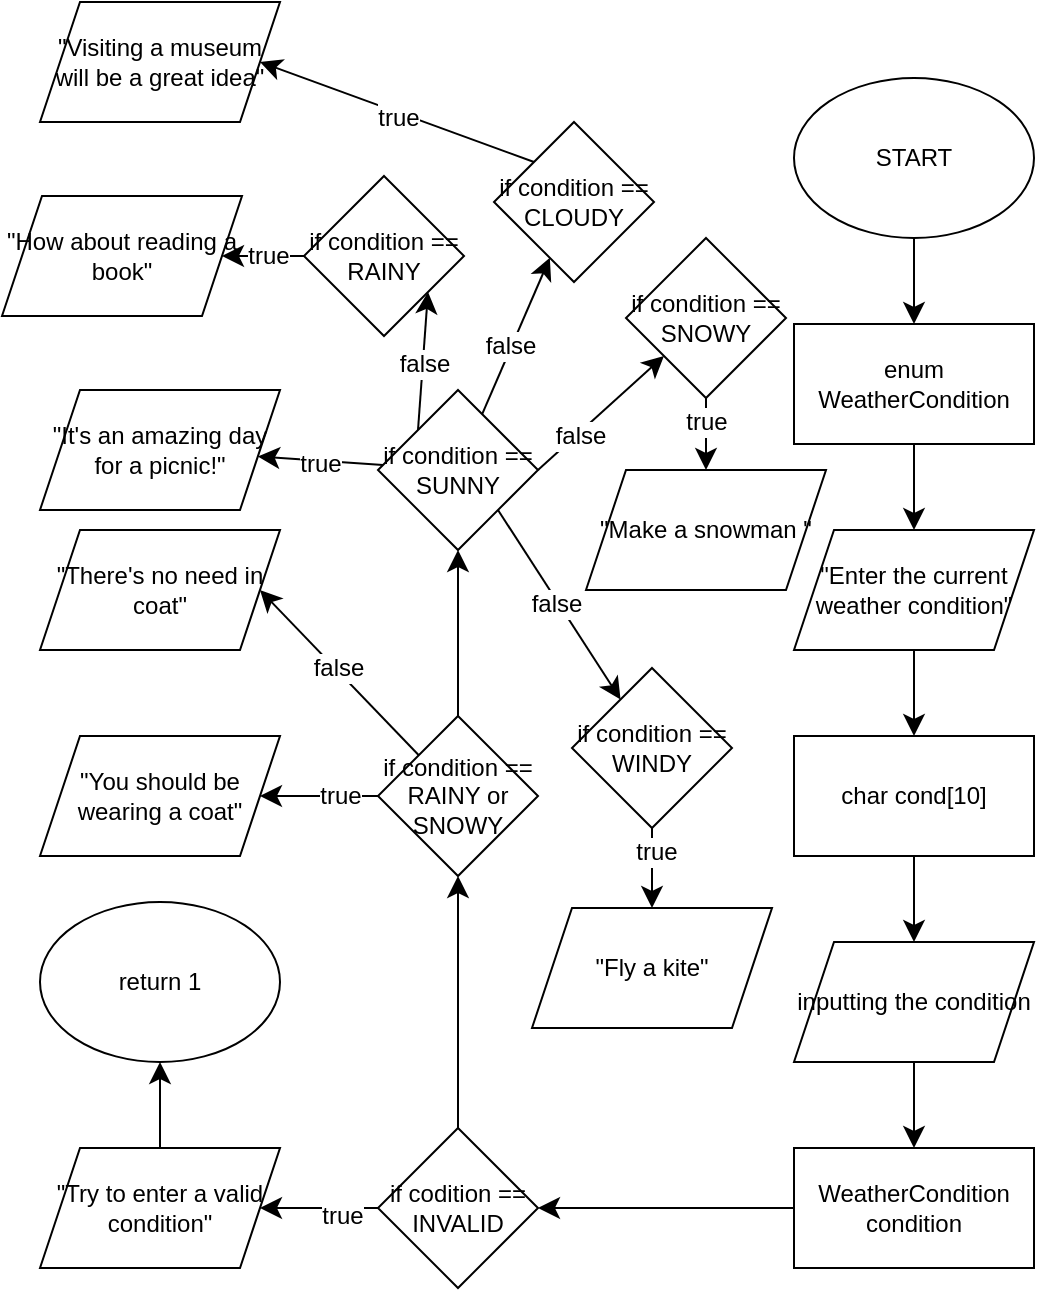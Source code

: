 <mxfile version="24.8.3" pages="3">
  <diagram name="int main1" id="Ml1eDHRP4N1iMofSCAlX">
    <mxGraphModel dx="951" dy="1074" grid="0" gridSize="10" guides="1" tooltips="1" connect="1" arrows="1" fold="1" page="0" pageScale="1" pageWidth="827" pageHeight="1169" math="0" shadow="0">
      <root>
        <mxCell id="0" />
        <mxCell id="1" parent="0" />
        <mxCell id="LgxNM3hIKTOUP9IM-5CU-5" value="" style="edgeStyle=none;curved=1;rounded=0;orthogonalLoop=1;jettySize=auto;html=1;fontSize=12;startSize=8;endSize=8;" edge="1" parent="1" source="LgxNM3hIKTOUP9IM-5CU-2" target="LgxNM3hIKTOUP9IM-5CU-4">
          <mxGeometry relative="1" as="geometry" />
        </mxCell>
        <mxCell id="LgxNM3hIKTOUP9IM-5CU-2" value="START" style="ellipse;whiteSpace=wrap;html=1;" vertex="1" parent="1">
          <mxGeometry x="148" y="-51" width="120" height="80" as="geometry" />
        </mxCell>
        <mxCell id="LgxNM3hIKTOUP9IM-5CU-9" value="" style="edgeStyle=none;curved=1;rounded=0;orthogonalLoop=1;jettySize=auto;html=1;fontSize=12;startSize=8;endSize=8;" edge="1" parent="1" source="LgxNM3hIKTOUP9IM-5CU-4" target="LgxNM3hIKTOUP9IM-5CU-8">
          <mxGeometry relative="1" as="geometry" />
        </mxCell>
        <mxCell id="LgxNM3hIKTOUP9IM-5CU-4" value="enum WeatherCondition" style="whiteSpace=wrap;html=1;" vertex="1" parent="1">
          <mxGeometry x="148" y="72" width="120" height="60" as="geometry" />
        </mxCell>
        <mxCell id="LgxNM3hIKTOUP9IM-5CU-11" value="" style="edgeStyle=none;curved=1;rounded=0;orthogonalLoop=1;jettySize=auto;html=1;fontSize=12;startSize=8;endSize=8;" edge="1" parent="1" source="LgxNM3hIKTOUP9IM-5CU-8" target="LgxNM3hIKTOUP9IM-5CU-10">
          <mxGeometry relative="1" as="geometry" />
        </mxCell>
        <mxCell id="LgxNM3hIKTOUP9IM-5CU-8" value="&quot;Enter the current weather condition&quot;" style="shape=parallelogram;perimeter=parallelogramPerimeter;whiteSpace=wrap;html=1;fixedSize=1;" vertex="1" parent="1">
          <mxGeometry x="148" y="175" width="120" height="60" as="geometry" />
        </mxCell>
        <mxCell id="LgxNM3hIKTOUP9IM-5CU-13" value="" style="edgeStyle=none;curved=1;rounded=0;orthogonalLoop=1;jettySize=auto;html=1;fontSize=12;startSize=8;endSize=8;" edge="1" parent="1" source="LgxNM3hIKTOUP9IM-5CU-10" target="LgxNM3hIKTOUP9IM-5CU-12">
          <mxGeometry relative="1" as="geometry" />
        </mxCell>
        <mxCell id="LgxNM3hIKTOUP9IM-5CU-10" value="char cond[10]" style="whiteSpace=wrap;html=1;" vertex="1" parent="1">
          <mxGeometry x="148" y="278" width="120" height="60" as="geometry" />
        </mxCell>
        <mxCell id="LgxNM3hIKTOUP9IM-5CU-15" value="" style="edgeStyle=none;curved=1;rounded=0;orthogonalLoop=1;jettySize=auto;html=1;fontSize=12;startSize=8;endSize=8;" edge="1" parent="1" source="LgxNM3hIKTOUP9IM-5CU-12" target="LgxNM3hIKTOUP9IM-5CU-14">
          <mxGeometry relative="1" as="geometry" />
        </mxCell>
        <mxCell id="LgxNM3hIKTOUP9IM-5CU-12" value="inputting the condition" style="shape=parallelogram;perimeter=parallelogramPerimeter;whiteSpace=wrap;html=1;fixedSize=1;" vertex="1" parent="1">
          <mxGeometry x="148" y="381" width="120" height="60" as="geometry" />
        </mxCell>
        <mxCell id="LgxNM3hIKTOUP9IM-5CU-17" value="" style="edgeStyle=none;curved=1;rounded=0;orthogonalLoop=1;jettySize=auto;html=1;fontSize=12;startSize=8;endSize=8;" edge="1" parent="1" source="LgxNM3hIKTOUP9IM-5CU-14" target="LgxNM3hIKTOUP9IM-5CU-16">
          <mxGeometry relative="1" as="geometry" />
        </mxCell>
        <mxCell id="LgxNM3hIKTOUP9IM-5CU-14" value="WeatherCondition condition" style="whiteSpace=wrap;html=1;" vertex="1" parent="1">
          <mxGeometry x="148" y="484" width="120" height="60" as="geometry" />
        </mxCell>
        <mxCell id="LgxNM3hIKTOUP9IM-5CU-19" value="" style="edgeStyle=none;curved=1;rounded=0;orthogonalLoop=1;jettySize=auto;html=1;fontSize=12;startSize=8;endSize=8;" edge="1" parent="1" source="LgxNM3hIKTOUP9IM-5CU-16" target="LgxNM3hIKTOUP9IM-5CU-18">
          <mxGeometry relative="1" as="geometry" />
        </mxCell>
        <mxCell id="LgxNM3hIKTOUP9IM-5CU-22" value="true" style="edgeLabel;html=1;align=center;verticalAlign=middle;resizable=0;points=[];fontSize=12;" vertex="1" connectable="0" parent="LgxNM3hIKTOUP9IM-5CU-19">
          <mxGeometry x="-0.383" y="4" relative="1" as="geometry">
            <mxPoint as="offset" />
          </mxGeometry>
        </mxCell>
        <mxCell id="LgxNM3hIKTOUP9IM-5CU-24" value="" style="edgeStyle=none;curved=1;rounded=0;orthogonalLoop=1;jettySize=auto;html=1;fontSize=12;startSize=8;endSize=8;" edge="1" parent="1" source="LgxNM3hIKTOUP9IM-5CU-16" target="LgxNM3hIKTOUP9IM-5CU-23">
          <mxGeometry relative="1" as="geometry" />
        </mxCell>
        <mxCell id="LgxNM3hIKTOUP9IM-5CU-16" value="if codition == INVALID" style="rhombus;whiteSpace=wrap;html=1;" vertex="1" parent="1">
          <mxGeometry x="-60" y="474" width="80" height="80" as="geometry" />
        </mxCell>
        <mxCell id="LgxNM3hIKTOUP9IM-5CU-21" style="edgeStyle=none;curved=1;rounded=0;orthogonalLoop=1;jettySize=auto;html=1;entryX=0.5;entryY=1;entryDx=0;entryDy=0;fontSize=12;startSize=8;endSize=8;" edge="1" parent="1" source="LgxNM3hIKTOUP9IM-5CU-18" target="LgxNM3hIKTOUP9IM-5CU-20">
          <mxGeometry relative="1" as="geometry" />
        </mxCell>
        <mxCell id="LgxNM3hIKTOUP9IM-5CU-18" value="&quot;Try to enter a valid condition&quot;" style="shape=parallelogram;perimeter=parallelogramPerimeter;whiteSpace=wrap;html=1;fixedSize=1;" vertex="1" parent="1">
          <mxGeometry x="-229" y="484" width="120" height="60" as="geometry" />
        </mxCell>
        <mxCell id="LgxNM3hIKTOUP9IM-5CU-20" value="return 1" style="ellipse;whiteSpace=wrap;html=1;" vertex="1" parent="1">
          <mxGeometry x="-229" y="361" width="120" height="80" as="geometry" />
        </mxCell>
        <mxCell id="LgxNM3hIKTOUP9IM-5CU-26" value="" style="edgeStyle=none;curved=1;rounded=0;orthogonalLoop=1;jettySize=auto;html=1;fontSize=12;startSize=8;endSize=8;" edge="1" parent="1" source="LgxNM3hIKTOUP9IM-5CU-23" target="LgxNM3hIKTOUP9IM-5CU-25">
          <mxGeometry relative="1" as="geometry" />
        </mxCell>
        <mxCell id="LgxNM3hIKTOUP9IM-5CU-27" value="true" style="edgeLabel;html=1;align=center;verticalAlign=middle;resizable=0;points=[];fontSize=12;" vertex="1" connectable="0" parent="LgxNM3hIKTOUP9IM-5CU-26">
          <mxGeometry x="-0.339" relative="1" as="geometry">
            <mxPoint as="offset" />
          </mxGeometry>
        </mxCell>
        <mxCell id="LgxNM3hIKTOUP9IM-5CU-32" value="" style="edgeStyle=none;curved=1;rounded=0;orthogonalLoop=1;jettySize=auto;html=1;fontSize=12;startSize=8;endSize=8;" edge="1" parent="1" source="LgxNM3hIKTOUP9IM-5CU-23" target="LgxNM3hIKTOUP9IM-5CU-31">
          <mxGeometry relative="1" as="geometry" />
        </mxCell>
        <mxCell id="LgxNM3hIKTOUP9IM-5CU-23" value="if condition == RAINY or SNOWY" style="rhombus;whiteSpace=wrap;html=1;" vertex="1" parent="1">
          <mxGeometry x="-60" y="268" width="80" height="80" as="geometry" />
        </mxCell>
        <mxCell id="LgxNM3hIKTOUP9IM-5CU-25" value="&quot;You should be wearing a coat&quot;" style="shape=parallelogram;perimeter=parallelogramPerimeter;whiteSpace=wrap;html=1;fixedSize=1;" vertex="1" parent="1">
          <mxGeometry x="-229" y="278" width="120" height="60" as="geometry" />
        </mxCell>
        <mxCell id="LgxNM3hIKTOUP9IM-5CU-28" value="" style="endArrow=classic;html=1;rounded=0;fontSize=12;startSize=8;endSize=8;curved=1;entryX=1;entryY=0.5;entryDx=0;entryDy=0;" edge="1" parent="1" source="LgxNM3hIKTOUP9IM-5CU-23" target="LgxNM3hIKTOUP9IM-5CU-29">
          <mxGeometry width="50" height="50" relative="1" as="geometry">
            <mxPoint x="2" y="266" as="sourcePoint" />
            <mxPoint x="-38" y="219" as="targetPoint" />
          </mxGeometry>
        </mxCell>
        <mxCell id="LgxNM3hIKTOUP9IM-5CU-30" value="false" style="edgeLabel;html=1;align=center;verticalAlign=middle;resizable=0;points=[];fontSize=12;" vertex="1" connectable="0" parent="LgxNM3hIKTOUP9IM-5CU-28">
          <mxGeometry x="0.037" y="-1" relative="1" as="geometry">
            <mxPoint as="offset" />
          </mxGeometry>
        </mxCell>
        <mxCell id="LgxNM3hIKTOUP9IM-5CU-29" value="&quot;There&#39;s no need in coat&quot;" style="shape=parallelogram;perimeter=parallelogramPerimeter;whiteSpace=wrap;html=1;fixedSize=1;" vertex="1" parent="1">
          <mxGeometry x="-229" y="175" width="120" height="60" as="geometry" />
        </mxCell>
        <mxCell id="LgxNM3hIKTOUP9IM-5CU-37" value="" style="edgeStyle=none;curved=1;rounded=0;orthogonalLoop=1;jettySize=auto;html=1;fontSize=12;startSize=8;endSize=8;" edge="1" parent="1" source="LgxNM3hIKTOUP9IM-5CU-31" target="LgxNM3hIKTOUP9IM-5CU-36">
          <mxGeometry relative="1" as="geometry" />
        </mxCell>
        <mxCell id="LgxNM3hIKTOUP9IM-5CU-38" value="true" style="edgeLabel;html=1;align=center;verticalAlign=middle;resizable=0;points=[];fontSize=12;" vertex="1" connectable="0" parent="LgxNM3hIKTOUP9IM-5CU-37">
          <mxGeometry x="0.017" y="1" relative="1" as="geometry">
            <mxPoint as="offset" />
          </mxGeometry>
        </mxCell>
        <mxCell id="LgxNM3hIKTOUP9IM-5CU-48" value="" style="edgeStyle=none;curved=1;rounded=0;orthogonalLoop=1;jettySize=auto;html=1;fontSize=12;startSize=8;endSize=8;" edge="1" parent="1" source="LgxNM3hIKTOUP9IM-5CU-31" target="LgxNM3hIKTOUP9IM-5CU-47">
          <mxGeometry relative="1" as="geometry" />
        </mxCell>
        <mxCell id="LgxNM3hIKTOUP9IM-5CU-49" value="false" style="edgeLabel;html=1;align=center;verticalAlign=middle;resizable=0;points=[];fontSize=12;" vertex="1" connectable="0" parent="LgxNM3hIKTOUP9IM-5CU-48">
          <mxGeometry x="-0.14" y="1" relative="1" as="geometry">
            <mxPoint as="offset" />
          </mxGeometry>
        </mxCell>
        <mxCell id="LgxNM3hIKTOUP9IM-5CU-54" style="edgeStyle=none;curved=1;rounded=0;orthogonalLoop=1;jettySize=auto;html=1;exitX=1;exitY=0.5;exitDx=0;exitDy=0;fontSize=12;startSize=8;endSize=8;" edge="1" parent="1" source="LgxNM3hIKTOUP9IM-5CU-31" target="LgxNM3hIKTOUP9IM-5CU-55">
          <mxGeometry relative="1" as="geometry">
            <mxPoint x="100.478" y="159.478" as="targetPoint" />
          </mxGeometry>
        </mxCell>
        <mxCell id="LgxNM3hIKTOUP9IM-5CU-56" value="false" style="edgeLabel;html=1;align=center;verticalAlign=middle;resizable=0;points=[];fontSize=12;" vertex="1" connectable="0" parent="LgxNM3hIKTOUP9IM-5CU-54">
          <mxGeometry x="-0.354" y="-1" relative="1" as="geometry">
            <mxPoint as="offset" />
          </mxGeometry>
        </mxCell>
        <mxCell id="LgxNM3hIKTOUP9IM-5CU-60" style="edgeStyle=none;curved=1;rounded=0;orthogonalLoop=1;jettySize=auto;html=1;exitX=1;exitY=1;exitDx=0;exitDy=0;fontSize=12;startSize=8;endSize=8;" edge="1" parent="1" source="LgxNM3hIKTOUP9IM-5CU-31" target="LgxNM3hIKTOUP9IM-5CU-62">
          <mxGeometry relative="1" as="geometry">
            <mxPoint x="51.667" y="250.667" as="targetPoint" />
          </mxGeometry>
        </mxCell>
        <mxCell id="LgxNM3hIKTOUP9IM-5CU-61" value="false" style="edgeLabel;html=1;align=center;verticalAlign=middle;resizable=0;points=[];fontSize=12;" vertex="1" connectable="0" parent="LgxNM3hIKTOUP9IM-5CU-60">
          <mxGeometry x="-0.026" y="-1" relative="1" as="geometry">
            <mxPoint as="offset" />
          </mxGeometry>
        </mxCell>
        <mxCell id="LgxNM3hIKTOUP9IM-5CU-31" value="if condition == SUNNY" style="rhombus;whiteSpace=wrap;html=1;" vertex="1" parent="1">
          <mxGeometry x="-60" y="105" width="80" height="80" as="geometry" />
        </mxCell>
        <mxCell id="LgxNM3hIKTOUP9IM-5CU-36" value="&quot;It&#39;s an amazing day for a picnic!&quot;" style="shape=parallelogram;perimeter=parallelogramPerimeter;whiteSpace=wrap;html=1;fixedSize=1;" vertex="1" parent="1">
          <mxGeometry x="-229" y="105" width="120" height="60" as="geometry" />
        </mxCell>
        <mxCell id="LgxNM3hIKTOUP9IM-5CU-39" value="" style="endArrow=classic;html=1;rounded=0;fontSize=12;startSize=8;endSize=8;curved=1;exitX=0;exitY=0;exitDx=0;exitDy=0;" edge="1" parent="1" source="LgxNM3hIKTOUP9IM-5CU-31">
          <mxGeometry width="50" height="50" relative="1" as="geometry">
            <mxPoint x="-23" y="100" as="sourcePoint" />
            <mxPoint x="-35" y="56" as="targetPoint" />
          </mxGeometry>
        </mxCell>
        <mxCell id="LgxNM3hIKTOUP9IM-5CU-40" value="false" style="edgeLabel;html=1;align=center;verticalAlign=middle;resizable=0;points=[];fontSize=12;" vertex="1" connectable="0" parent="LgxNM3hIKTOUP9IM-5CU-39">
          <mxGeometry x="-0.041" relative="1" as="geometry">
            <mxPoint as="offset" />
          </mxGeometry>
        </mxCell>
        <mxCell id="LgxNM3hIKTOUP9IM-5CU-43" value="" style="edgeStyle=none;curved=1;rounded=0;orthogonalLoop=1;jettySize=auto;html=1;fontSize=12;startSize=8;endSize=8;" edge="1" parent="1" source="LgxNM3hIKTOUP9IM-5CU-41" target="LgxNM3hIKTOUP9IM-5CU-42">
          <mxGeometry relative="1" as="geometry" />
        </mxCell>
        <mxCell id="LgxNM3hIKTOUP9IM-5CU-44" value="true" style="edgeLabel;html=1;align=center;verticalAlign=middle;resizable=0;points=[];fontSize=12;" vertex="1" connectable="0" parent="LgxNM3hIKTOUP9IM-5CU-43">
          <mxGeometry x="-0.1" relative="1" as="geometry">
            <mxPoint as="offset" />
          </mxGeometry>
        </mxCell>
        <mxCell id="LgxNM3hIKTOUP9IM-5CU-41" value="if condition == RAINY" style="rhombus;whiteSpace=wrap;html=1;" vertex="1" parent="1">
          <mxGeometry x="-97" y="-2" width="80" height="80" as="geometry" />
        </mxCell>
        <mxCell id="LgxNM3hIKTOUP9IM-5CU-42" value="&quot;How about reading a book&quot;" style="shape=parallelogram;perimeter=parallelogramPerimeter;whiteSpace=wrap;html=1;fixedSize=1;" vertex="1" parent="1">
          <mxGeometry x="-248" y="8" width="120" height="60" as="geometry" />
        </mxCell>
        <mxCell id="LgxNM3hIKTOUP9IM-5CU-51" style="edgeStyle=none;curved=1;rounded=0;orthogonalLoop=1;jettySize=auto;html=1;exitX=0;exitY=0;exitDx=0;exitDy=0;fontSize=12;startSize=8;endSize=8;entryX=1;entryY=0.5;entryDx=0;entryDy=0;" edge="1" parent="1" source="LgxNM3hIKTOUP9IM-5CU-47" target="LgxNM3hIKTOUP9IM-5CU-52">
          <mxGeometry relative="1" as="geometry">
            <mxPoint x="-42" y="-36" as="targetPoint" />
          </mxGeometry>
        </mxCell>
        <mxCell id="LgxNM3hIKTOUP9IM-5CU-53" value="true" style="edgeLabel;html=1;align=center;verticalAlign=middle;resizable=0;points=[];fontSize=12;" vertex="1" connectable="0" parent="LgxNM3hIKTOUP9IM-5CU-51">
          <mxGeometry x="-0.021" y="2" relative="1" as="geometry">
            <mxPoint as="offset" />
          </mxGeometry>
        </mxCell>
        <mxCell id="LgxNM3hIKTOUP9IM-5CU-47" value="if condition == CLOUDY" style="rhombus;whiteSpace=wrap;html=1;" vertex="1" parent="1">
          <mxGeometry x="-2" y="-29" width="80" height="80" as="geometry" />
        </mxCell>
        <mxCell id="LgxNM3hIKTOUP9IM-5CU-52" value="&quot;Visiting a museum will be a great idea&quot;" style="shape=parallelogram;perimeter=parallelogramPerimeter;whiteSpace=wrap;html=1;fixedSize=1;" vertex="1" parent="1">
          <mxGeometry x="-229" y="-89" width="120" height="60" as="geometry" />
        </mxCell>
        <mxCell id="LgxNM3hIKTOUP9IM-5CU-58" value="" style="edgeStyle=none;curved=1;rounded=0;orthogonalLoop=1;jettySize=auto;html=1;fontSize=12;startSize=8;endSize=8;" edge="1" parent="1" source="LgxNM3hIKTOUP9IM-5CU-55" target="LgxNM3hIKTOUP9IM-5CU-57">
          <mxGeometry relative="1" as="geometry" />
        </mxCell>
        <mxCell id="LgxNM3hIKTOUP9IM-5CU-59" value="true" style="edgeLabel;html=1;align=center;verticalAlign=middle;resizable=0;points=[];fontSize=12;" vertex="1" connectable="0" parent="LgxNM3hIKTOUP9IM-5CU-58">
          <mxGeometry x="-0.29" relative="1" as="geometry">
            <mxPoint y="-1" as="offset" />
          </mxGeometry>
        </mxCell>
        <mxCell id="LgxNM3hIKTOUP9IM-5CU-55" value="if condition == SNOWY" style="rhombus;whiteSpace=wrap;html=1;" vertex="1" parent="1">
          <mxGeometry x="63.998" y="28.998" width="80" height="80" as="geometry" />
        </mxCell>
        <mxCell id="LgxNM3hIKTOUP9IM-5CU-57" value="&quot;Make a snowman &quot;" style="shape=parallelogram;perimeter=parallelogramPerimeter;whiteSpace=wrap;html=1;fixedSize=1;" vertex="1" parent="1">
          <mxGeometry x="44" y="145" width="120" height="60" as="geometry" />
        </mxCell>
        <mxCell id="LgxNM3hIKTOUP9IM-5CU-64" value="" style="edgeStyle=none;curved=1;rounded=0;orthogonalLoop=1;jettySize=auto;html=1;fontSize=12;startSize=8;endSize=8;" edge="1" parent="1" source="LgxNM3hIKTOUP9IM-5CU-62" target="LgxNM3hIKTOUP9IM-5CU-63">
          <mxGeometry relative="1" as="geometry" />
        </mxCell>
        <mxCell id="LgxNM3hIKTOUP9IM-5CU-65" value="true" style="edgeLabel;html=1;align=center;verticalAlign=middle;resizable=0;points=[];fontSize=12;" vertex="1" connectable="0" parent="LgxNM3hIKTOUP9IM-5CU-64">
          <mxGeometry x="-0.389" y="2" relative="1" as="geometry">
            <mxPoint as="offset" />
          </mxGeometry>
        </mxCell>
        <mxCell id="LgxNM3hIKTOUP9IM-5CU-62" value="if condition == WINDY" style="rhombus;whiteSpace=wrap;html=1;" vertex="1" parent="1">
          <mxGeometry x="36.997" y="243.997" width="80" height="80" as="geometry" />
        </mxCell>
        <mxCell id="LgxNM3hIKTOUP9IM-5CU-63" value="&quot;Fly a kite&quot;" style="shape=parallelogram;perimeter=parallelogramPerimeter;whiteSpace=wrap;html=1;fixedSize=1;" vertex="1" parent="1">
          <mxGeometry x="17" y="364" width="120" height="60" as="geometry" />
        </mxCell>
      </root>
    </mxGraphModel>
  </diagram>
  <diagram id="S_R9ryk3znSde94RUHHi" name="int main2">
    <mxGraphModel dx="851" dy="952" grid="0" gridSize="10" guides="1" tooltips="1" connect="1" arrows="1" fold="1" page="0" pageScale="1" pageWidth="827" pageHeight="1169" math="0" shadow="0">
      <root>
        <mxCell id="0" />
        <mxCell id="1" parent="0" />
        <mxCell id="DrJaCnAZeiX6WNDmi2zU-3" value="" style="edgeStyle=none;curved=1;rounded=0;orthogonalLoop=1;jettySize=auto;html=1;fontSize=12;startSize=8;endSize=8;" edge="1" parent="1" source="DrJaCnAZeiX6WNDmi2zU-1" target="DrJaCnAZeiX6WNDmi2zU-2">
          <mxGeometry relative="1" as="geometry" />
        </mxCell>
        <mxCell id="DrJaCnAZeiX6WNDmi2zU-1" value="CONTINUE" style="ellipse;whiteSpace=wrap;html=1;" vertex="1" parent="1">
          <mxGeometry x="133" y="-64" width="120" height="80" as="geometry" />
        </mxCell>
        <mxCell id="DrJaCnAZeiX6WNDmi2zU-4" style="edgeStyle=none;curved=1;rounded=0;orthogonalLoop=1;jettySize=auto;html=1;exitX=0;exitY=0;exitDx=0;exitDy=0;fontSize=12;startSize=8;endSize=8;" edge="1" parent="1" source="DrJaCnAZeiX6WNDmi2zU-2">
          <mxGeometry relative="1" as="geometry">
            <mxPoint x="129.6" y="40.4" as="targetPoint" />
          </mxGeometry>
        </mxCell>
        <mxCell id="DrJaCnAZeiX6WNDmi2zU-6" value="SUNNY" style="edgeLabel;html=1;align=center;verticalAlign=middle;resizable=0;points=[];fontSize=12;" vertex="1" connectable="0" parent="DrJaCnAZeiX6WNDmi2zU-4">
          <mxGeometry x="-0.21" y="-2" relative="1" as="geometry">
            <mxPoint as="offset" />
          </mxGeometry>
        </mxCell>
        <mxCell id="DrJaCnAZeiX6WNDmi2zU-7" value="" style="edgeStyle=none;curved=1;rounded=0;orthogonalLoop=1;jettySize=auto;html=1;fontSize=12;startSize=8;endSize=8;" edge="1" parent="1" source="DrJaCnAZeiX6WNDmi2zU-2">
          <mxGeometry relative="1" as="geometry">
            <mxPoint x="84" y="99" as="targetPoint" />
            <Array as="points" />
          </mxGeometry>
        </mxCell>
        <mxCell id="DrJaCnAZeiX6WNDmi2zU-8" value="RAINY" style="edgeLabel;html=1;align=center;verticalAlign=middle;resizable=0;points=[];fontSize=12;" vertex="1" connectable="0" parent="DrJaCnAZeiX6WNDmi2zU-7">
          <mxGeometry x="-0.195" y="2" relative="1" as="geometry">
            <mxPoint as="offset" />
          </mxGeometry>
        </mxCell>
        <mxCell id="DrJaCnAZeiX6WNDmi2zU-10" style="edgeStyle=none;curved=1;rounded=0;orthogonalLoop=1;jettySize=auto;html=1;exitX=0;exitY=1;exitDx=0;exitDy=0;fontSize=12;startSize=8;endSize=8;" edge="1" parent="1" source="DrJaCnAZeiX6WNDmi2zU-2">
          <mxGeometry relative="1" as="geometry">
            <mxPoint x="106.0" y="166.385" as="targetPoint" />
          </mxGeometry>
        </mxCell>
        <mxCell id="DrJaCnAZeiX6WNDmi2zU-11" value="CLOUDY" style="edgeLabel;html=1;align=center;verticalAlign=middle;resizable=0;points=[];fontSize=12;" vertex="1" connectable="0" parent="DrJaCnAZeiX6WNDmi2zU-10">
          <mxGeometry x="-0.313" relative="1" as="geometry">
            <mxPoint as="offset" />
          </mxGeometry>
        </mxCell>
        <mxCell id="DrJaCnAZeiX6WNDmi2zU-13" style="edgeStyle=none;curved=1;rounded=0;orthogonalLoop=1;jettySize=auto;html=1;exitX=1;exitY=0;exitDx=0;exitDy=0;fontSize=12;startSize=8;endSize=8;" edge="1" parent="1" source="DrJaCnAZeiX6WNDmi2zU-2">
          <mxGeometry relative="1" as="geometry">
            <mxPoint x="261.692" y="39.0" as="targetPoint" />
          </mxGeometry>
        </mxCell>
        <mxCell id="DrJaCnAZeiX6WNDmi2zU-14" value="SNOWY" style="edgeLabel;html=1;align=center;verticalAlign=middle;resizable=0;points=[];fontSize=12;" vertex="1" connectable="0" parent="DrJaCnAZeiX6WNDmi2zU-13">
          <mxGeometry x="-0.125" y="3" relative="1" as="geometry">
            <mxPoint as="offset" />
          </mxGeometry>
        </mxCell>
        <mxCell id="DrJaCnAZeiX6WNDmi2zU-16" style="edgeStyle=none;curved=1;rounded=0;orthogonalLoop=1;jettySize=auto;html=1;exitX=1;exitY=1;exitDx=0;exitDy=0;fontSize=12;startSize=8;endSize=8;" edge="1" parent="1" source="DrJaCnAZeiX6WNDmi2zU-2">
          <mxGeometry relative="1" as="geometry">
            <mxPoint x="308" y="121" as="targetPoint" />
          </mxGeometry>
        </mxCell>
        <mxCell id="DrJaCnAZeiX6WNDmi2zU-17" value="WINDY" style="edgeLabel;html=1;align=center;verticalAlign=middle;resizable=0;points=[];fontSize=12;" vertex="1" connectable="0" parent="DrJaCnAZeiX6WNDmi2zU-16">
          <mxGeometry x="-0.076" y="-2" relative="1" as="geometry">
            <mxPoint as="offset" />
          </mxGeometry>
        </mxCell>
        <mxCell id="DrJaCnAZeiX6WNDmi2zU-19" style="edgeStyle=none;curved=1;rounded=0;orthogonalLoop=1;jettySize=auto;html=1;exitX=0.5;exitY=1;exitDx=0;exitDy=0;fontSize=12;startSize=8;endSize=8;" edge="1" parent="1" source="DrJaCnAZeiX6WNDmi2zU-2">
          <mxGeometry relative="1" as="geometry">
            <mxPoint x="193.385" y="207.615" as="targetPoint" />
          </mxGeometry>
        </mxCell>
        <mxCell id="DrJaCnAZeiX6WNDmi2zU-2" value="switch (condition)" style="rhombus;whiteSpace=wrap;html=1;" vertex="1" parent="1">
          <mxGeometry x="153" y="57" width="80" height="80" as="geometry" />
        </mxCell>
        <mxCell id="DrJaCnAZeiX6WNDmi2zU-5" value="&quot;Wear your favourite sneakers&quot;" style="shape=parallelogram;perimeter=parallelogramPerimeter;whiteSpace=wrap;html=1;fixedSize=1;" vertex="1" parent="1">
          <mxGeometry x="20" y="8" width="120" height="60" as="geometry" />
        </mxCell>
        <mxCell id="DrJaCnAZeiX6WNDmi2zU-9" value="&quot;Rain boots are perfect for today&quot;" style="shape=parallelogram;perimeter=parallelogramPerimeter;whiteSpace=wrap;html=1;fixedSize=1;" vertex="1" parent="1">
          <mxGeometry x="-29" y="77" width="120" height="60" as="geometry" />
        </mxCell>
        <mxCell id="DrJaCnAZeiX6WNDmi2zU-12" value="&quot;Any shoes are suitable today&quot;" style="shape=parallelogram;perimeter=parallelogramPerimeter;whiteSpace=wrap;html=1;fixedSize=1;" vertex="1" parent="1">
          <mxGeometry x="-10" y="152" width="120" height="60" as="geometry" />
        </mxCell>
        <mxCell id="DrJaCnAZeiX6WNDmi2zU-15" value="&quot;Snow boots will keep your feet warm&quot;" style="shape=parallelogram;perimeter=parallelogramPerimeter;whiteSpace=wrap;html=1;fixedSize=1;" vertex="1" parent="1">
          <mxGeometry x="253" y="8" width="120" height="60" as="geometry" />
        </mxCell>
        <mxCell id="DrJaCnAZeiX6WNDmi2zU-18" value="&quot;Wear something durable&quot;" style="shape=parallelogram;perimeter=parallelogramPerimeter;whiteSpace=wrap;html=1;fixedSize=1;" vertex="1" parent="1">
          <mxGeometry x="298" y="92" width="120" height="60" as="geometry" />
        </mxCell>
        <mxCell id="DrJaCnAZeiX6WNDmi2zU-20" value="END" style="ellipse;whiteSpace=wrap;html=1;" vertex="1" parent="1">
          <mxGeometry x="133" y="209" width="120" height="80" as="geometry" />
        </mxCell>
      </root>
    </mxGraphModel>
  </diagram>
  <diagram id="dp-QSqKW5z5uThM8fK7A" name="getWeatherCondition ">
    <mxGraphModel dx="1227" dy="1412" grid="0" gridSize="10" guides="1" tooltips="1" connect="1" arrows="1" fold="1" page="0" pageScale="1" pageWidth="827" pageHeight="1169" math="0" shadow="0">
      <root>
        <mxCell id="0" />
        <mxCell id="1" parent="0" />
        <mxCell id="iaJz5_4KkN7xjyBh84xR-3" value="" style="edgeStyle=none;curved=1;rounded=0;orthogonalLoop=1;jettySize=auto;html=1;fontSize=12;startSize=8;endSize=8;" edge="1" parent="1" source="iaJz5_4KkN7xjyBh84xR-1" target="iaJz5_4KkN7xjyBh84xR-2">
          <mxGeometry relative="1" as="geometry" />
        </mxCell>
        <mxCell id="iaJz5_4KkN7xjyBh84xR-1" value="START" style="ellipse;whiteSpace=wrap;html=1;" vertex="1" parent="1">
          <mxGeometry x="123" y="-49" width="120" height="80" as="geometry" />
        </mxCell>
        <mxCell id="iaJz5_4KkN7xjyBh84xR-4" style="edgeStyle=none;curved=1;rounded=0;orthogonalLoop=1;jettySize=auto;html=1;exitX=1;exitY=0.5;exitDx=0;exitDy=0;fontSize=12;startSize=8;endSize=8;entryX=0;entryY=0.5;entryDx=0;entryDy=0;" edge="1" parent="1" source="iaJz5_4KkN7xjyBh84xR-2" target="iaJz5_4KkN7xjyBh84xR-5">
          <mxGeometry relative="1" as="geometry">
            <mxPoint x="278.4" y="136" as="targetPoint" />
          </mxGeometry>
        </mxCell>
        <mxCell id="iaJz5_4KkN7xjyBh84xR-14" value="true" style="edgeLabel;html=1;align=center;verticalAlign=middle;resizable=0;points=[];fontSize=12;" vertex="1" connectable="0" parent="iaJz5_4KkN7xjyBh84xR-4">
          <mxGeometry x="-0.164" y="1" relative="1" as="geometry">
            <mxPoint as="offset" />
          </mxGeometry>
        </mxCell>
        <mxCell id="iaJz5_4KkN7xjyBh84xR-7" value="" style="edgeStyle=none;curved=1;rounded=0;orthogonalLoop=1;jettySize=auto;html=1;fontSize=12;startSize=8;endSize=8;" edge="1" parent="1" source="iaJz5_4KkN7xjyBh84xR-2" target="iaJz5_4KkN7xjyBh84xR-6">
          <mxGeometry relative="1" as="geometry" />
        </mxCell>
        <mxCell id="iaJz5_4KkN7xjyBh84xR-2" value="if strcmp(cond, &quot;sunny&quot;) == 0" style="rhombus;whiteSpace=wrap;html=1;" vertex="1" parent="1">
          <mxGeometry x="143" y="83" width="80" height="80" as="geometry" />
        </mxCell>
        <mxCell id="iaJz5_4KkN7xjyBh84xR-5" value="return SUNNY" style="ellipse;whiteSpace=wrap;html=1;" vertex="1" parent="1">
          <mxGeometry x="278" y="83" width="120" height="80" as="geometry" />
        </mxCell>
        <mxCell id="iaJz5_4KkN7xjyBh84xR-8" style="edgeStyle=none;curved=1;rounded=0;orthogonalLoop=1;jettySize=auto;html=1;exitX=1;exitY=0.5;exitDx=0;exitDy=0;fontSize=12;startSize=8;endSize=8;entryX=0;entryY=0.5;entryDx=0;entryDy=0;" edge="1" parent="1" source="iaJz5_4KkN7xjyBh84xR-6" target="iaJz5_4KkN7xjyBh84xR-9">
          <mxGeometry relative="1" as="geometry">
            <mxPoint x="275.2" y="254" as="targetPoint" />
          </mxGeometry>
        </mxCell>
        <mxCell id="iaJz5_4KkN7xjyBh84xR-15" value="true" style="edgeLabel;html=1;align=center;verticalAlign=middle;resizable=0;points=[];fontSize=12;" vertex="1" connectable="0" parent="iaJz5_4KkN7xjyBh84xR-8">
          <mxGeometry x="-0.2" y="-3" relative="1" as="geometry">
            <mxPoint as="offset" />
          </mxGeometry>
        </mxCell>
        <mxCell id="iaJz5_4KkN7xjyBh84xR-11" value="" style="edgeStyle=none;curved=1;rounded=0;orthogonalLoop=1;jettySize=auto;html=1;fontSize=12;startSize=8;endSize=8;" edge="1" parent="1" source="iaJz5_4KkN7xjyBh84xR-6" target="iaJz5_4KkN7xjyBh84xR-10">
          <mxGeometry relative="1" as="geometry" />
        </mxCell>
        <mxCell id="iaJz5_4KkN7xjyBh84xR-6" value="if strcmp(cond, &quot;rainy&quot;) == 0" style="rhombus;whiteSpace=wrap;html=1;" vertex="1" parent="1">
          <mxGeometry x="143" y="214" width="80" height="80" as="geometry" />
        </mxCell>
        <mxCell id="iaJz5_4KkN7xjyBh84xR-9" value="return RAINY" style="ellipse;whiteSpace=wrap;html=1;" vertex="1" parent="1">
          <mxGeometry x="278" y="214" width="120" height="80" as="geometry" />
        </mxCell>
        <mxCell id="iaJz5_4KkN7xjyBh84xR-12" style="edgeStyle=none;curved=1;rounded=0;orthogonalLoop=1;jettySize=auto;html=1;exitX=1;exitY=0.5;exitDx=0;exitDy=0;fontSize=12;startSize=8;endSize=8;" edge="1" parent="1" source="iaJz5_4KkN7xjyBh84xR-10">
          <mxGeometry relative="1" as="geometry">
            <mxPoint x="278.4" y="385" as="targetPoint" />
          </mxGeometry>
        </mxCell>
        <mxCell id="iaJz5_4KkN7xjyBh84xR-16" value="true" style="edgeLabel;html=1;align=center;verticalAlign=middle;resizable=0;points=[];fontSize=12;" vertex="1" connectable="0" parent="iaJz5_4KkN7xjyBh84xR-12">
          <mxGeometry x="-0.255" y="3" relative="1" as="geometry">
            <mxPoint as="offset" />
          </mxGeometry>
        </mxCell>
        <mxCell id="iaJz5_4KkN7xjyBh84xR-18" value="" style="edgeStyle=none;curved=1;rounded=0;orthogonalLoop=1;jettySize=auto;html=1;fontSize=12;startSize=8;endSize=8;" edge="1" parent="1" source="iaJz5_4KkN7xjyBh84xR-10" target="iaJz5_4KkN7xjyBh84xR-17">
          <mxGeometry relative="1" as="geometry" />
        </mxCell>
        <mxCell id="iaJz5_4KkN7xjyBh84xR-10" value="&lt;br&gt;&lt;span style=&quot;color: rgb(0, 0, 0); font-family: Helvetica; font-size: 12px; font-style: normal; font-variant-ligatures: normal; font-variant-caps: normal; font-weight: 400; letter-spacing: normal; orphans: 2; text-align: center; text-indent: 0px; text-transform: none; widows: 2; word-spacing: 0px; -webkit-text-stroke-width: 0px; white-space: normal; background-color: rgb(255, 255, 255); text-decoration-thickness: initial; text-decoration-style: initial; text-decoration-color: initial; display: inline !important; float: none;&quot;&gt;if strcmp(cond, &quot;windy&quot;) == 0&lt;/span&gt;&lt;div&gt;&lt;br/&gt;&lt;/div&gt;" style="rhombus;whiteSpace=wrap;html=1;" vertex="1" parent="1">
          <mxGeometry x="142" y="345" width="80" height="80" as="geometry" />
        </mxCell>
        <mxCell id="iaJz5_4KkN7xjyBh84xR-13" value="return WINDY" style="ellipse;whiteSpace=wrap;html=1;" vertex="1" parent="1">
          <mxGeometry x="278" y="345" width="120" height="80" as="geometry" />
        </mxCell>
        <mxCell id="iaJz5_4KkN7xjyBh84xR-19" style="edgeStyle=none;curved=1;rounded=0;orthogonalLoop=1;jettySize=auto;html=1;exitX=1;exitY=0.5;exitDx=0;exitDy=0;fontSize=12;startSize=8;endSize=8;" edge="1" parent="1" source="iaJz5_4KkN7xjyBh84xR-17">
          <mxGeometry relative="1" as="geometry">
            <mxPoint x="278" y="516" as="targetPoint" />
          </mxGeometry>
        </mxCell>
        <mxCell id="iaJz5_4KkN7xjyBh84xR-25" value="true" style="edgeLabel;html=1;align=center;verticalAlign=middle;resizable=0;points=[];fontSize=12;" vertex="1" connectable="0" parent="iaJz5_4KkN7xjyBh84xR-19">
          <mxGeometry x="-0.219" y="3" relative="1" as="geometry">
            <mxPoint as="offset" />
          </mxGeometry>
        </mxCell>
        <mxCell id="iaJz5_4KkN7xjyBh84xR-23" value="" style="edgeStyle=none;curved=1;rounded=0;orthogonalLoop=1;jettySize=auto;html=1;fontSize=12;startSize=8;endSize=8;" edge="1" parent="1" source="iaJz5_4KkN7xjyBh84xR-17" target="iaJz5_4KkN7xjyBh84xR-22">
          <mxGeometry relative="1" as="geometry" />
        </mxCell>
        <mxCell id="iaJz5_4KkN7xjyBh84xR-17" value="if strcmp(cond, &quot;cloudy&quot;) == 0" style="rhombus;whiteSpace=wrap;html=1;" vertex="1" parent="1">
          <mxGeometry x="143" y="476" width="80" height="80" as="geometry" />
        </mxCell>
        <mxCell id="iaJz5_4KkN7xjyBh84xR-20" value="return CLOUDY" style="ellipse;whiteSpace=wrap;html=1;" vertex="1" parent="1">
          <mxGeometry x="278" y="476" width="120" height="80" as="geometry" />
        </mxCell>
        <mxCell id="iaJz5_4KkN7xjyBh84xR-21" style="edgeStyle=none;curved=1;rounded=0;orthogonalLoop=1;jettySize=auto;html=1;exitX=0;exitY=0.5;exitDx=0;exitDy=0;fontSize=12;startSize=8;endSize=8;" edge="1" parent="1" source="iaJz5_4KkN7xjyBh84xR-20" target="iaJz5_4KkN7xjyBh84xR-20">
          <mxGeometry relative="1" as="geometry" />
        </mxCell>
        <mxCell id="iaJz5_4KkN7xjyBh84xR-24" style="edgeStyle=none;curved=1;rounded=0;orthogonalLoop=1;jettySize=auto;html=1;exitX=0;exitY=0.5;exitDx=0;exitDy=0;fontSize=12;startSize=8;endSize=8;" edge="1" parent="1" source="iaJz5_4KkN7xjyBh84xR-22">
          <mxGeometry relative="1" as="geometry">
            <mxPoint x="-42.823" y="516.588" as="targetPoint" />
          </mxGeometry>
        </mxCell>
        <mxCell id="iaJz5_4KkN7xjyBh84xR-26" value="true" style="edgeLabel;html=1;align=center;verticalAlign=middle;resizable=0;points=[];fontSize=12;" vertex="1" connectable="0" parent="iaJz5_4KkN7xjyBh84xR-24">
          <mxGeometry x="-0.258" y="2" relative="1" as="geometry">
            <mxPoint as="offset" />
          </mxGeometry>
        </mxCell>
        <mxCell id="iaJz5_4KkN7xjyBh84xR-28" style="edgeStyle=none;curved=1;rounded=0;orthogonalLoop=1;jettySize=auto;html=1;exitX=0.5;exitY=0;exitDx=0;exitDy=0;fontSize=12;startSize=8;endSize=8;" edge="1" parent="1" source="iaJz5_4KkN7xjyBh84xR-22">
          <mxGeometry relative="1" as="geometry">
            <mxPoint x="47.8" y="423.6" as="targetPoint" />
          </mxGeometry>
        </mxCell>
        <mxCell id="iaJz5_4KkN7xjyBh84xR-22" value="if strcmp(cond, &quot;snowy&quot;) == 0" style="rhombus;whiteSpace=wrap;html=1;" vertex="1" parent="1">
          <mxGeometry x="8" y="476" width="80" height="80" as="geometry" />
        </mxCell>
        <mxCell id="iaJz5_4KkN7xjyBh84xR-27" value="return SNOWY" style="ellipse;whiteSpace=wrap;html=1;" vertex="1" parent="1">
          <mxGeometry x="-162" y="476" width="120" height="80" as="geometry" />
        </mxCell>
        <mxCell id="iaJz5_4KkN7xjyBh84xR-29" value="return INVALID" style="ellipse;whiteSpace=wrap;html=1;" vertex="1" parent="1">
          <mxGeometry x="-12" y="345" width="120" height="80" as="geometry" />
        </mxCell>
      </root>
    </mxGraphModel>
  </diagram>
</mxfile>
